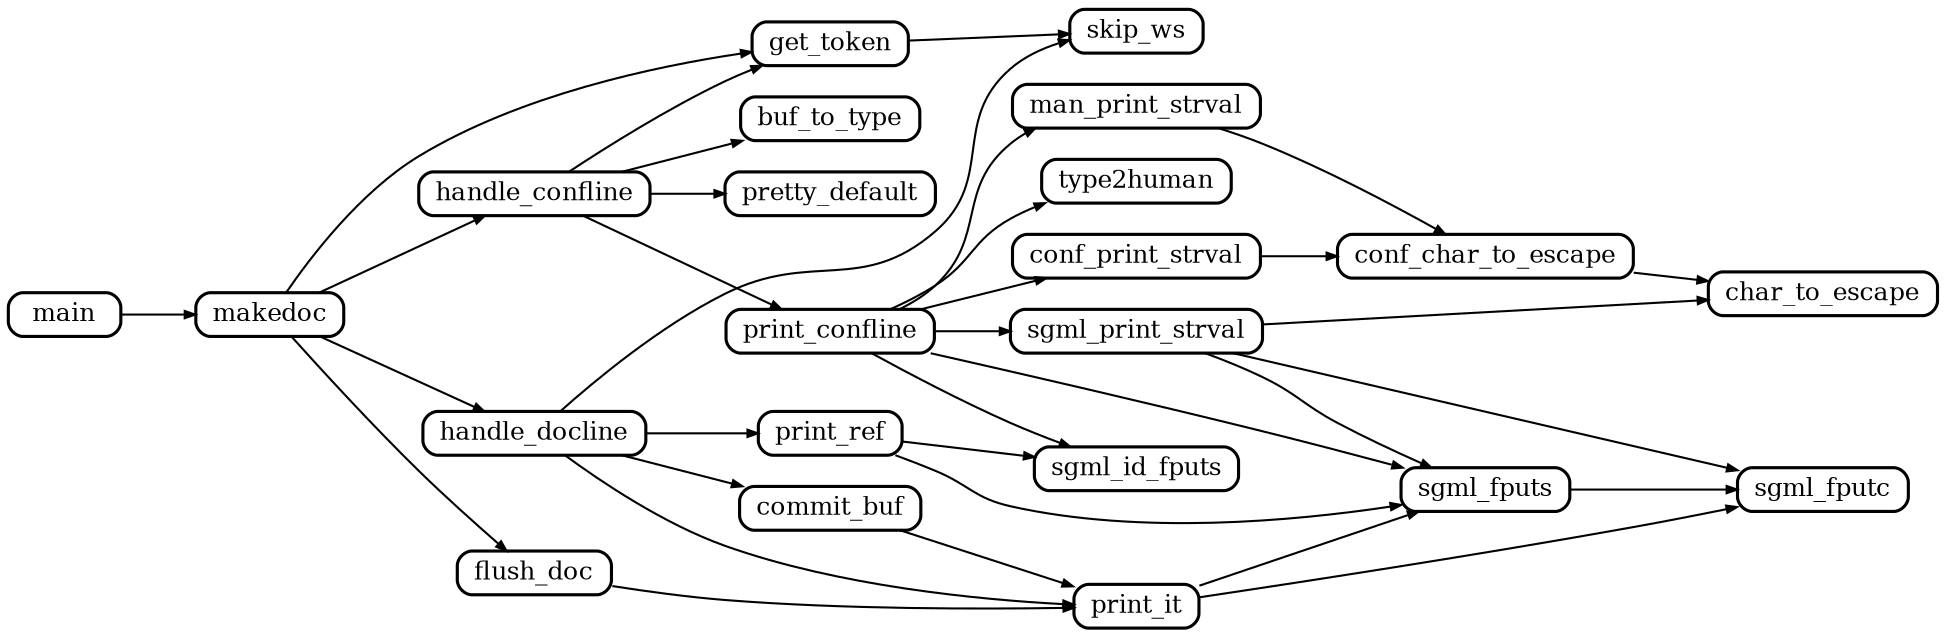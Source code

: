 digraph callgraph {
	graph [
		rankdir="LR"
		nodesep="0.2"
		ranksep="0.5"
		compound="true"
	]

	node [
		shape="Mrecord"
		fontsize="12"
		fillcolor="#ffffff"
		style="filled"
		height="0.2"
		penwidth="1.5"
		color="black"
	]

	edge [
		penwidth="1.0"
		arrowsize="0.5"
	]

	commit_buf          -> print_it
	conf_char_to_escape -> char_to_escape
	conf_print_strval   -> conf_char_to_escape
	flush_doc           -> print_it
	get_token           -> skip_ws
	handle_confline     -> buf_to_type
	handle_confline     -> get_token
	handle_confline     -> pretty_default
	handle_confline     -> print_confline
	handle_docline      -> commit_buf
	handle_docline      -> print_it
	handle_docline      -> print_ref
	handle_docline      -> skip_ws
	main                -> makedoc
	makedoc             -> flush_doc
	makedoc             -> get_token
	makedoc             -> handle_confline
	makedoc             -> handle_docline
	man_print_strval    -> conf_char_to_escape
	print_confline      -> conf_print_strval
	print_confline      -> man_print_strval
	print_confline      -> sgml_fputs
	print_confline      -> sgml_id_fputs
	print_confline      -> sgml_print_strval
	print_confline      -> type2human
	print_it            -> sgml_fputc
	print_it            -> sgml_fputs
	print_ref           -> sgml_fputs
	print_ref           -> sgml_id_fputs
	sgml_fputs          -> sgml_fputc
	sgml_print_strval   -> char_to_escape
	sgml_print_strval   -> sgml_fputc
	sgml_print_strval   -> sgml_fputs

}
